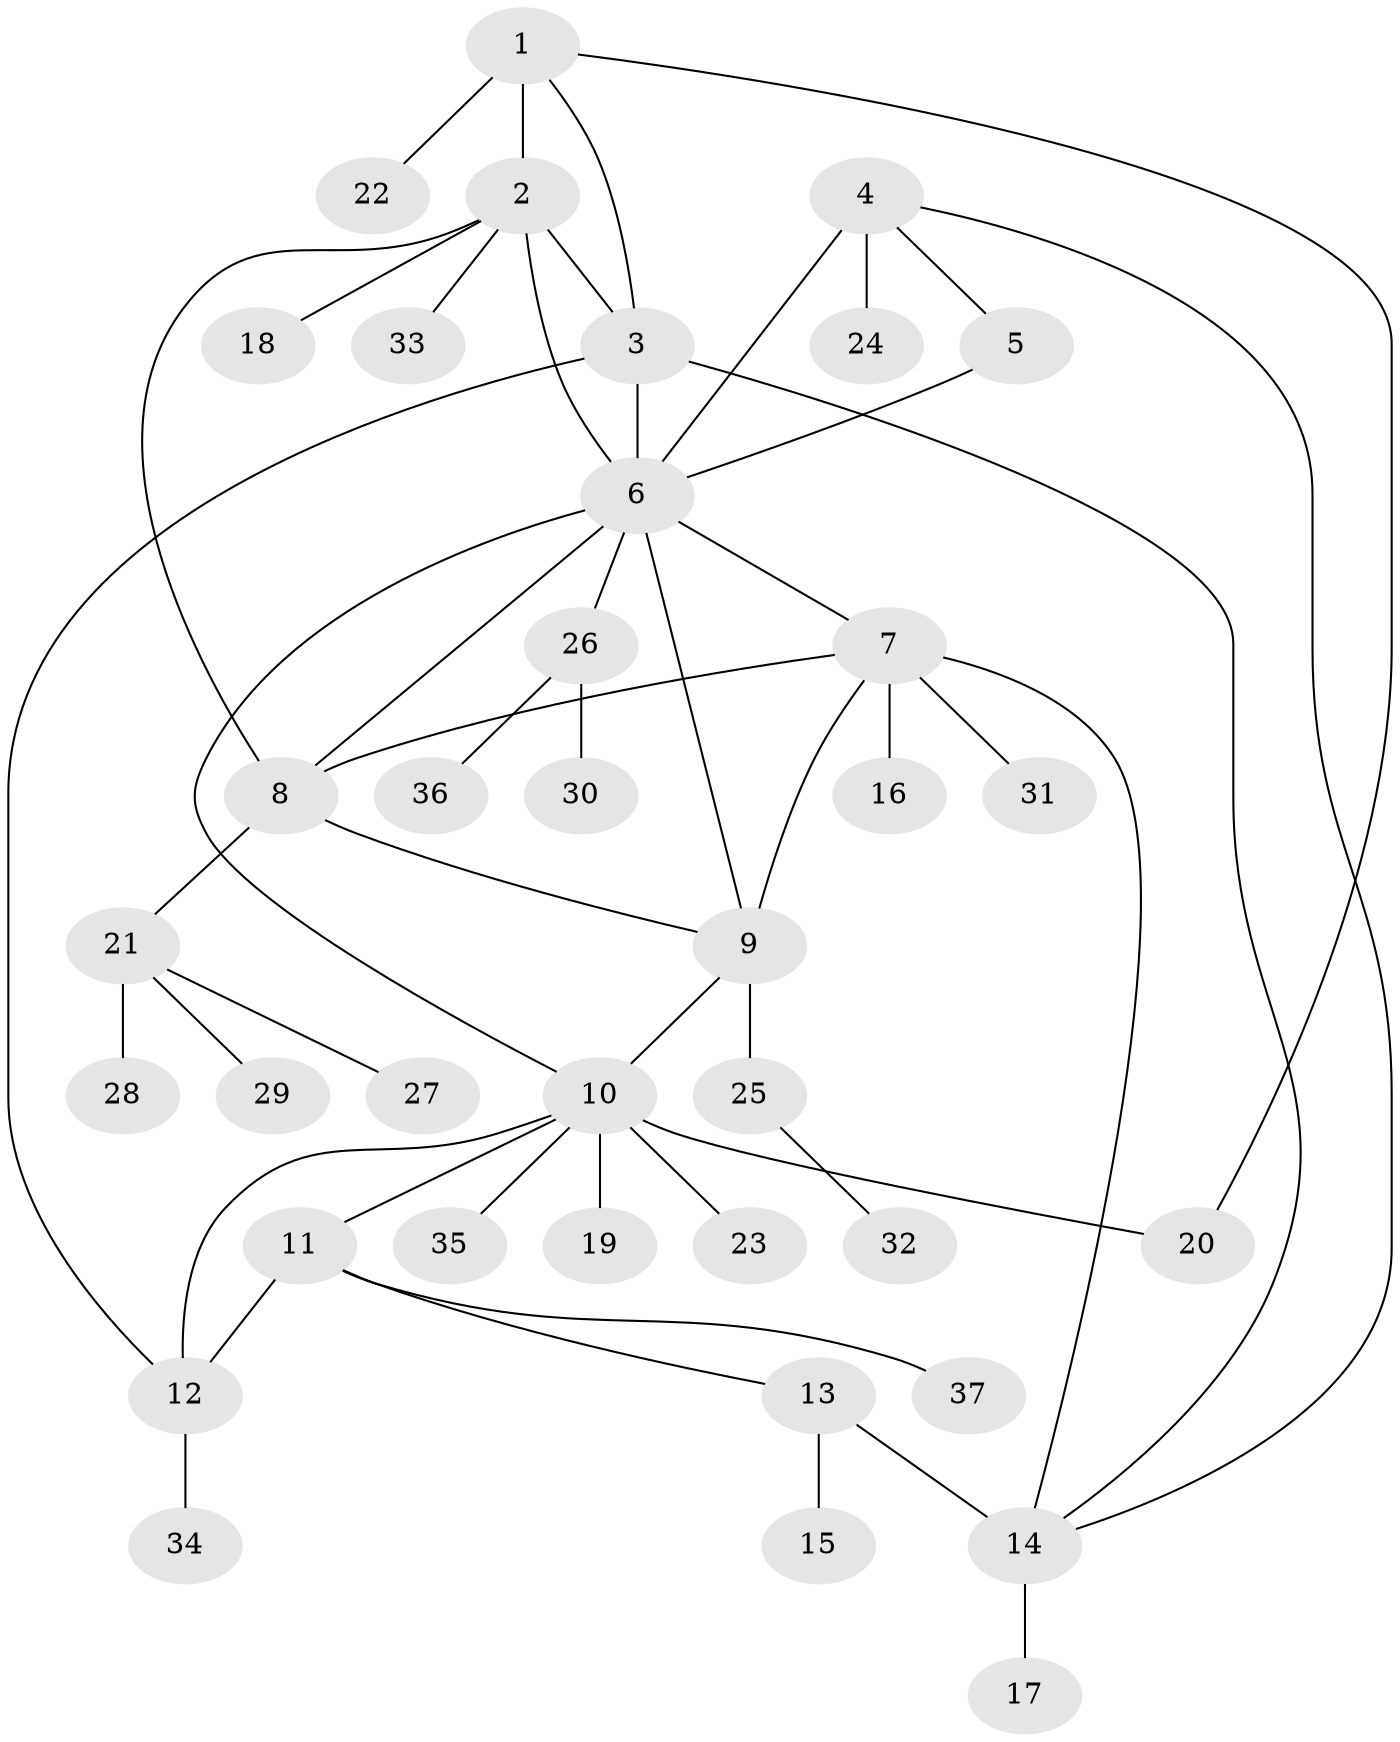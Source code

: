 // original degree distribution, {6: 0.05405405405405406, 7: 0.013513513513513514, 5: 0.0945945945945946, 3: 0.04054054054054054, 10: 0.013513513513513514, 8: 0.013513513513513514, 11: 0.013513513513513514, 2: 0.20270270270270271, 1: 0.5405405405405406, 4: 0.013513513513513514}
// Generated by graph-tools (version 1.1) at 2025/37/03/09/25 02:37:27]
// undirected, 37 vertices, 50 edges
graph export_dot {
graph [start="1"]
  node [color=gray90,style=filled];
  1;
  2;
  3;
  4;
  5;
  6;
  7;
  8;
  9;
  10;
  11;
  12;
  13;
  14;
  15;
  16;
  17;
  18;
  19;
  20;
  21;
  22;
  23;
  24;
  25;
  26;
  27;
  28;
  29;
  30;
  31;
  32;
  33;
  34;
  35;
  36;
  37;
  1 -- 2 [weight=1.0];
  1 -- 3 [weight=1.0];
  1 -- 20 [weight=1.0];
  1 -- 22 [weight=2.0];
  2 -- 3 [weight=1.0];
  2 -- 6 [weight=1.0];
  2 -- 8 [weight=1.0];
  2 -- 18 [weight=1.0];
  2 -- 33 [weight=1.0];
  3 -- 6 [weight=1.0];
  3 -- 12 [weight=1.0];
  3 -- 14 [weight=1.0];
  4 -- 5 [weight=1.0];
  4 -- 6 [weight=1.0];
  4 -- 14 [weight=1.0];
  4 -- 24 [weight=2.0];
  5 -- 6 [weight=1.0];
  6 -- 7 [weight=1.0];
  6 -- 8 [weight=1.0];
  6 -- 9 [weight=1.0];
  6 -- 10 [weight=1.0];
  6 -- 26 [weight=1.0];
  7 -- 8 [weight=1.0];
  7 -- 9 [weight=1.0];
  7 -- 14 [weight=1.0];
  7 -- 16 [weight=1.0];
  7 -- 31 [weight=2.0];
  8 -- 9 [weight=1.0];
  8 -- 21 [weight=1.0];
  9 -- 10 [weight=1.0];
  9 -- 25 [weight=3.0];
  10 -- 11 [weight=1.0];
  10 -- 12 [weight=1.0];
  10 -- 19 [weight=3.0];
  10 -- 20 [weight=1.0];
  10 -- 23 [weight=1.0];
  10 -- 35 [weight=1.0];
  11 -- 12 [weight=1.0];
  11 -- 13 [weight=1.0];
  11 -- 37 [weight=1.0];
  12 -- 34 [weight=1.0];
  13 -- 14 [weight=3.0];
  13 -- 15 [weight=1.0];
  14 -- 17 [weight=1.0];
  21 -- 27 [weight=1.0];
  21 -- 28 [weight=1.0];
  21 -- 29 [weight=1.0];
  25 -- 32 [weight=1.0];
  26 -- 30 [weight=1.0];
  26 -- 36 [weight=1.0];
}

